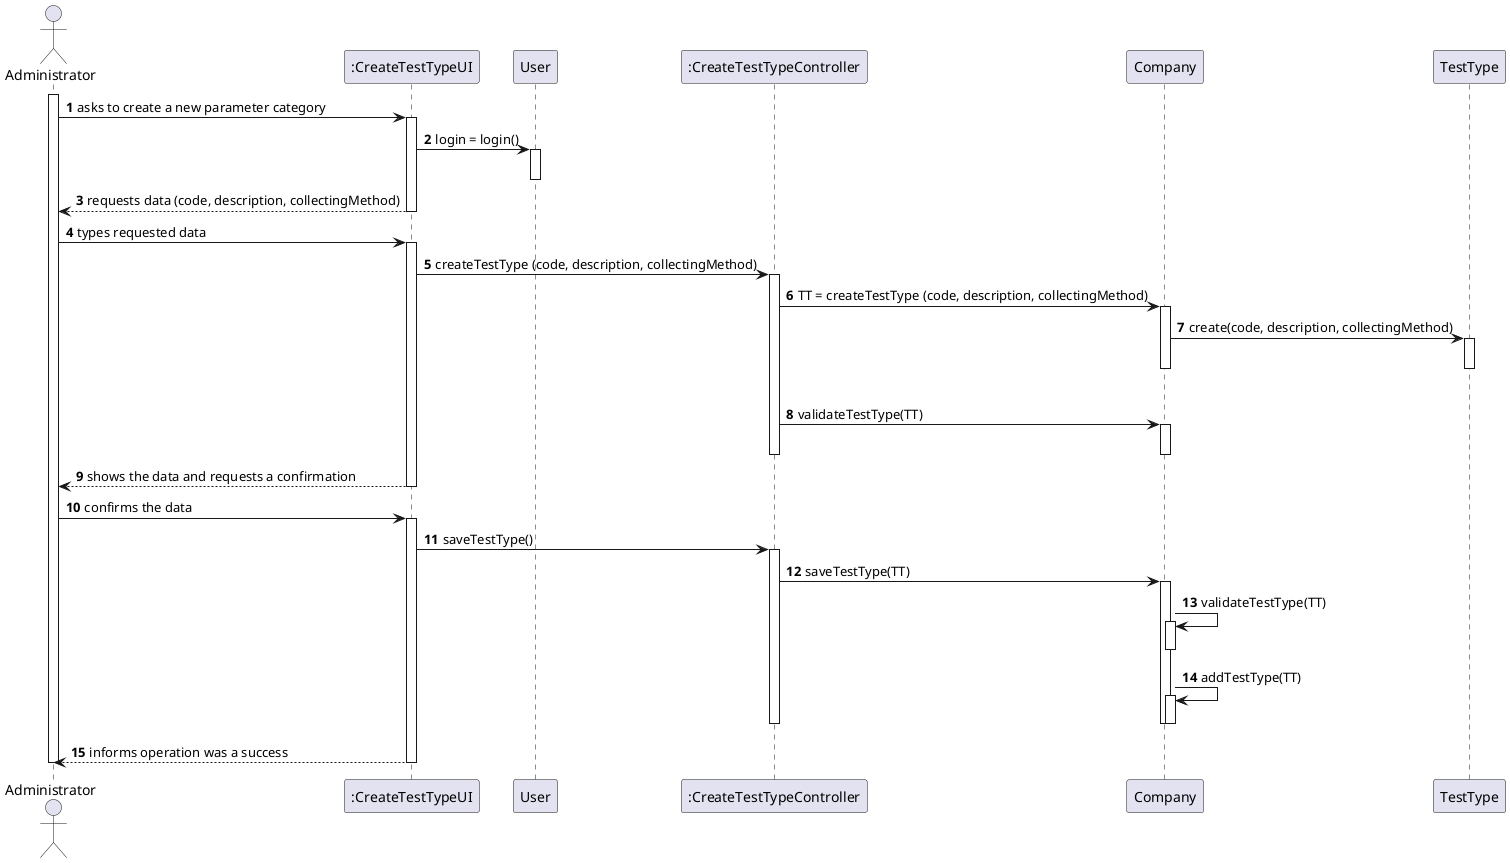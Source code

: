 @startuml
autonumber
'hide footbox
actor "Administrator" as ADM

participant ":CreateTestTypeUI" as UI
participant "User" as US
participant ":CreateTestTypeController" as CTRL
participant "Company" as _APP
participant "TestType" as TT


activate ADM
ADM -> UI : asks to create a new parameter category
activate UI
UI -> US : login = login()
activate US
deactivate US
UI --> ADM : requests data (code, description, collectingMethod)
deactivate UI

ADM -> UI : types requested data
activate UI

UI -> CTRL : createTestType (code, description, collectingMethod)
activate CTRL

CTRL -> _APP : TT = createTestType (code, description, collectingMethod)
activate _APP
_APP -> TT : create(code, description, collectingMethod)
activate TT
deactivate TT
deactivate _APP
|||
CTRL -> _APP : validateTestType(TT)
activate _APP
deactivate _APP
deactivate CTRL

UI --> ADM : shows the data and requests a confirmation
deactivate UI

ADM -> UI : confirms the data
activate UI

UI -> CTRL : saveTestType()
activate CTRL

CTRL -> _APP : saveTestType(TT)
activate _APP
_APP -> _APP : validateTestType(TT)
activate _APP
deactivate _APP
_APP -> _APP : addTestType(TT)
activate _APP
deactivate _APP
deactivate _APP



deactivate CTRL
UI --> ADM : informs operation was a success
deactivate UI
deactivate ADM

@enduml